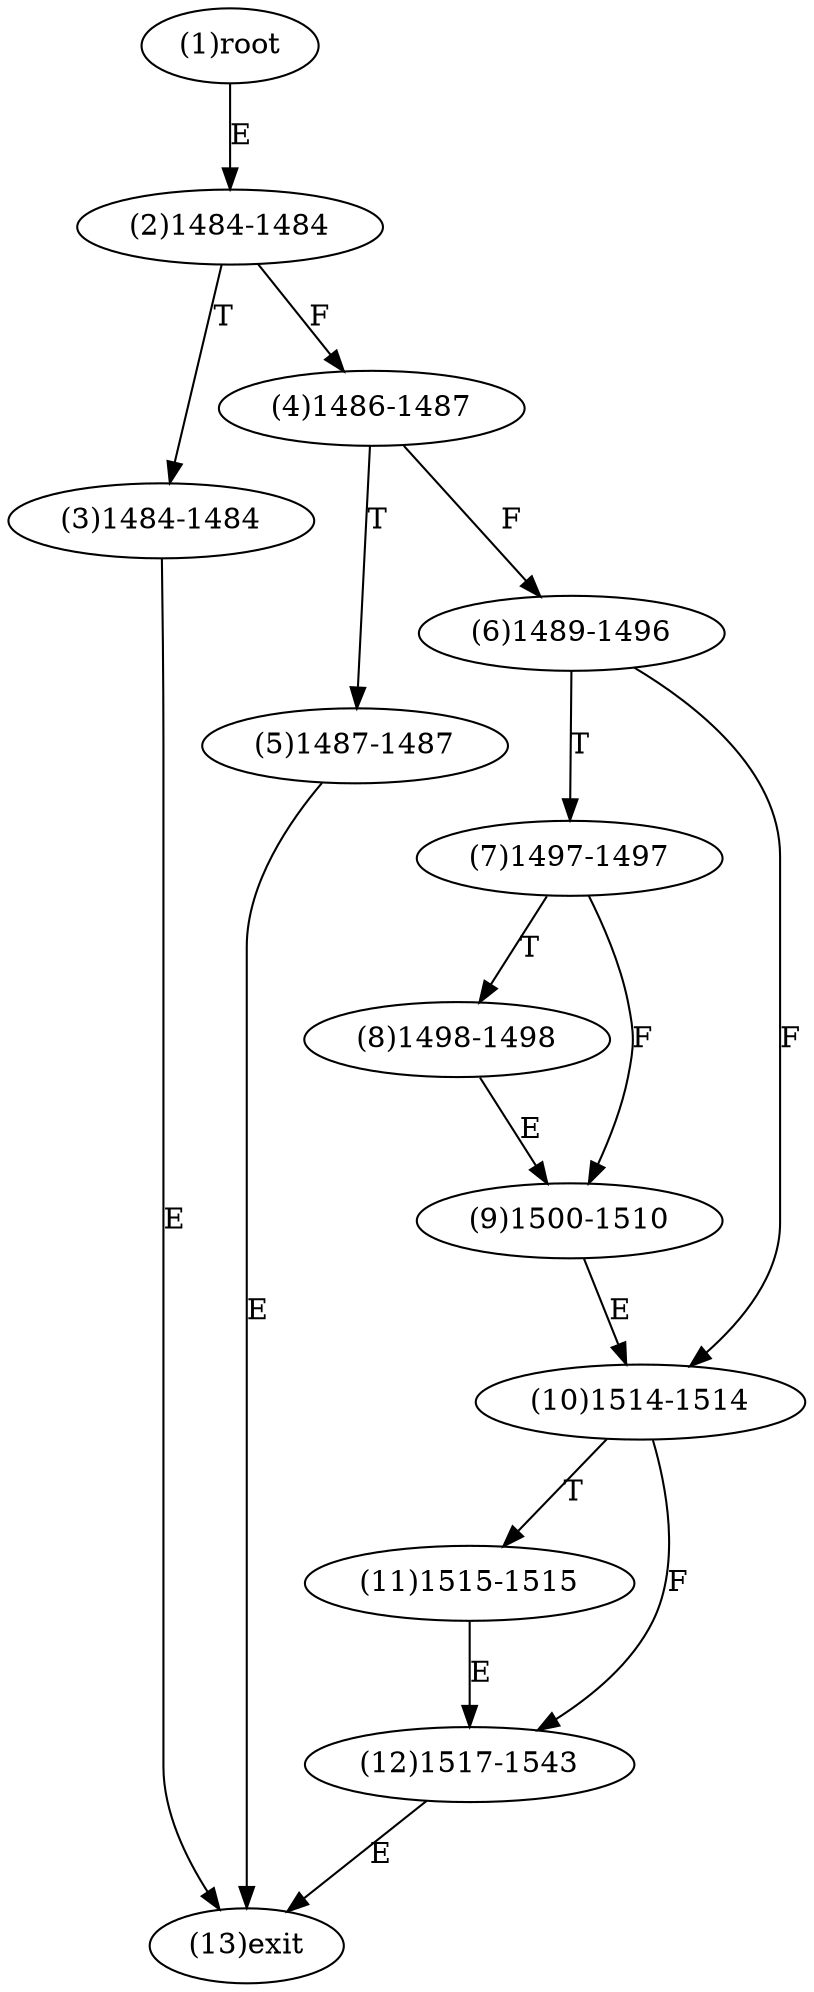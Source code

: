digraph "" { 
1[ label="(1)root"];
2[ label="(2)1484-1484"];
3[ label="(3)1484-1484"];
4[ label="(4)1486-1487"];
5[ label="(5)1487-1487"];
6[ label="(6)1489-1496"];
7[ label="(7)1497-1497"];
8[ label="(8)1498-1498"];
9[ label="(9)1500-1510"];
10[ label="(10)1514-1514"];
11[ label="(11)1515-1515"];
12[ label="(12)1517-1543"];
13[ label="(13)exit"];
1->2[ label="E"];
2->4[ label="F"];
2->3[ label="T"];
3->13[ label="E"];
4->6[ label="F"];
4->5[ label="T"];
5->13[ label="E"];
6->10[ label="F"];
6->7[ label="T"];
7->9[ label="F"];
7->8[ label="T"];
8->9[ label="E"];
9->10[ label="E"];
10->12[ label="F"];
10->11[ label="T"];
11->12[ label="E"];
12->13[ label="E"];
}